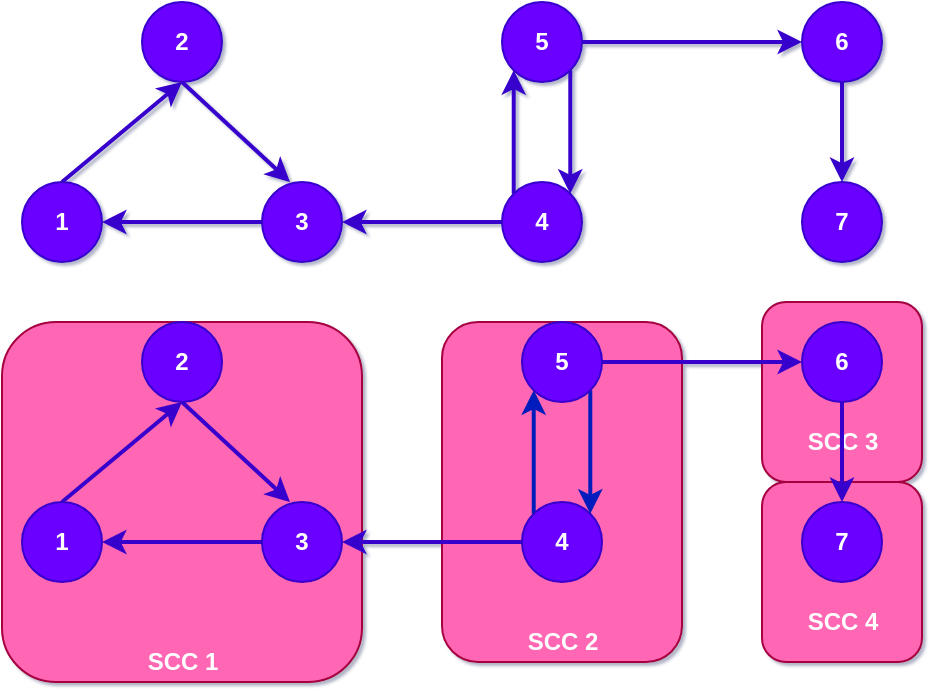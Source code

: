 <mxfile version="17.4.3" type="github" pages="2">
  <diagram id="jyOg7DbZCNSoTP-vZqJg" name="Page-1">
    <mxGraphModel dx="832" dy="452" grid="1" gridSize="10" guides="1" tooltips="1" connect="1" arrows="1" fold="1" page="1" pageScale="1" pageWidth="650" pageHeight="400" math="0" shadow="1">
      <root>
        <mxCell id="0" />
        <mxCell id="1" parent="0" />
        <mxCell id="vn-ZYICzLocqzYhnPnjY-5" value="" style="group;fontStyle=1" vertex="1" connectable="0" parent="1">
          <mxGeometry x="530" y="220" width="80" height="100" as="geometry" />
        </mxCell>
        <mxCell id="vn-ZYICzLocqzYhnPnjY-6" value="" style="whiteSpace=wrap;html=1;fillColor=#FF66B3;fontColor=#ffffff;strokeColor=#A50040;rounded=1;fontStyle=1" vertex="1" parent="vn-ZYICzLocqzYhnPnjY-5">
          <mxGeometry width="80" height="90" as="geometry" />
        </mxCell>
        <mxCell id="vn-ZYICzLocqzYhnPnjY-7" value="SCC 3" style="text;html=1;align=center;verticalAlign=middle;resizable=0;points=[];autosize=1;strokeColor=none;fillColor=none;fontColor=#FFFFFF;fontStyle=1" vertex="1" parent="vn-ZYICzLocqzYhnPnjY-5">
          <mxGeometry x="10" y="59.995" width="60" height="20" as="geometry" />
        </mxCell>
        <mxCell id="MnWBI0cI_bQ1-DApejmr-47" value="" style="group;fontStyle=1" parent="1" vertex="1" connectable="0">
          <mxGeometry x="530" y="310" width="80" height="100" as="geometry" />
        </mxCell>
        <mxCell id="MnWBI0cI_bQ1-DApejmr-48" value="" style="whiteSpace=wrap;html=1;fillColor=#FF66B3;fontColor=#ffffff;strokeColor=#A50040;rounded=1;fontStyle=1" parent="MnWBI0cI_bQ1-DApejmr-47" vertex="1">
          <mxGeometry width="80" height="90" as="geometry" />
        </mxCell>
        <mxCell id="MnWBI0cI_bQ1-DApejmr-49" value="SCC 4" style="text;html=1;align=center;verticalAlign=middle;resizable=0;points=[];autosize=1;strokeColor=none;fillColor=none;fontColor=#FFFFFF;fontStyle=1" parent="MnWBI0cI_bQ1-DApejmr-47" vertex="1">
          <mxGeometry x="10" y="59.995" width="60" height="20" as="geometry" />
        </mxCell>
        <mxCell id="MnWBI0cI_bQ1-DApejmr-46" value="" style="group;fontStyle=1" parent="1" vertex="1" connectable="0">
          <mxGeometry x="370" y="230" width="120" height="170" as="geometry" />
        </mxCell>
        <mxCell id="MnWBI0cI_bQ1-DApejmr-41" value="" style="whiteSpace=wrap;html=1;fillColor=#FF66B3;fontColor=#ffffff;strokeColor=#A50040;rounded=1;fontStyle=1" parent="MnWBI0cI_bQ1-DApejmr-46" vertex="1">
          <mxGeometry width="120" height="170" as="geometry" />
        </mxCell>
        <mxCell id="MnWBI0cI_bQ1-DApejmr-42" value="SCC 2" style="text;html=1;align=center;verticalAlign=middle;resizable=0;points=[];autosize=1;strokeColor=none;fillColor=none;fontColor=#FFFFFF;fontStyle=1" parent="MnWBI0cI_bQ1-DApejmr-46" vertex="1">
          <mxGeometry x="30" y="150" width="60" height="20" as="geometry" />
        </mxCell>
        <mxCell id="MnWBI0cI_bQ1-DApejmr-39" value="" style="whiteSpace=wrap;html=1;aspect=fixed;fillColor=#FF66B3;fontColor=#ffffff;strokeColor=#A50040;rounded=1;fontStyle=1" parent="1" vertex="1">
          <mxGeometry x="150" y="230" width="180" height="180" as="geometry" />
        </mxCell>
        <mxCell id="MnWBI0cI_bQ1-DApejmr-13" style="edgeStyle=none;rounded=0;orthogonalLoop=1;jettySize=auto;html=1;exitX=0.5;exitY=0;exitDx=0;exitDy=0;entryX=0.5;entryY=1;entryDx=0;entryDy=0;fillColor=#6a00ff;strokeColor=#3700CC;strokeWidth=2;fontStyle=1" parent="1" source="MnWBI0cI_bQ1-DApejmr-1" target="MnWBI0cI_bQ1-DApejmr-2" edge="1">
          <mxGeometry relative="1" as="geometry" />
        </mxCell>
        <mxCell id="MnWBI0cI_bQ1-DApejmr-1" value="1" style="ellipse;whiteSpace=wrap;html=1;aspect=fixed;fillColor=#6a00ff;fontColor=#ffffff;strokeColor=#3700CC;fontStyle=1" parent="1" vertex="1">
          <mxGeometry x="160" y="160" width="40" height="40" as="geometry" />
        </mxCell>
        <mxCell id="MnWBI0cI_bQ1-DApejmr-14" style="edgeStyle=none;rounded=0;orthogonalLoop=1;jettySize=auto;html=1;exitX=0.5;exitY=1;exitDx=0;exitDy=0;entryX=0.35;entryY=0;entryDx=0;entryDy=0;entryPerimeter=0;fillColor=#6a00ff;strokeColor=#3700CC;strokeWidth=2;fontStyle=1" parent="1" source="MnWBI0cI_bQ1-DApejmr-2" target="MnWBI0cI_bQ1-DApejmr-3" edge="1">
          <mxGeometry relative="1" as="geometry" />
        </mxCell>
        <mxCell id="MnWBI0cI_bQ1-DApejmr-2" value="2" style="ellipse;whiteSpace=wrap;html=1;aspect=fixed;fillColor=#6a00ff;fontColor=#ffffff;strokeColor=#3700CC;fontStyle=1" parent="1" vertex="1">
          <mxGeometry x="220" y="70" width="40" height="40" as="geometry" />
        </mxCell>
        <mxCell id="MnWBI0cI_bQ1-DApejmr-15" style="edgeStyle=none;rounded=0;orthogonalLoop=1;jettySize=auto;html=1;exitX=0;exitY=0.5;exitDx=0;exitDy=0;entryX=1;entryY=0.5;entryDx=0;entryDy=0;fillColor=#6a00ff;strokeColor=#3700CC;strokeWidth=2;fontStyle=1" parent="1" source="MnWBI0cI_bQ1-DApejmr-3" target="MnWBI0cI_bQ1-DApejmr-1" edge="1">
          <mxGeometry relative="1" as="geometry" />
        </mxCell>
        <mxCell id="MnWBI0cI_bQ1-DApejmr-16" style="edgeStyle=none;rounded=0;orthogonalLoop=1;jettySize=auto;html=1;exitX=0;exitY=0.5;exitDx=0;exitDy=0;entryX=1;entryY=0.5;entryDx=0;entryDy=0;fillColor=#6a00ff;strokeColor=#3700CC;strokeWidth=2;fontStyle=1" parent="1" source="MnWBI0cI_bQ1-DApejmr-4" target="MnWBI0cI_bQ1-DApejmr-3" edge="1">
          <mxGeometry relative="1" as="geometry" />
        </mxCell>
        <mxCell id="MnWBI0cI_bQ1-DApejmr-3" value="3" style="ellipse;whiteSpace=wrap;html=1;aspect=fixed;fillColor=#6a00ff;fontColor=#ffffff;strokeColor=#3700CC;fontStyle=1" parent="1" vertex="1">
          <mxGeometry x="280" y="160" width="40" height="40" as="geometry" />
        </mxCell>
        <mxCell id="gFZIBbrtFUvZKmesS7o2-1" style="edgeStyle=orthogonalEdgeStyle;rounded=0;orthogonalLoop=1;jettySize=auto;html=1;exitX=0;exitY=0;exitDx=0;exitDy=0;entryX=0;entryY=1;entryDx=0;entryDy=0;fillColor=#6a00ff;strokeColor=#3700CC;strokeWidth=2;fontStyle=1" edge="1" parent="1" source="MnWBI0cI_bQ1-DApejmr-4" target="MnWBI0cI_bQ1-DApejmr-5">
          <mxGeometry relative="1" as="geometry" />
        </mxCell>
        <mxCell id="MnWBI0cI_bQ1-DApejmr-4" value="4" style="ellipse;whiteSpace=wrap;html=1;aspect=fixed;fillColor=#6a00ff;fontColor=#ffffff;strokeColor=#3700CC;fontStyle=1" parent="1" vertex="1">
          <mxGeometry x="400" y="160" width="40" height="40" as="geometry" />
        </mxCell>
        <mxCell id="MnWBI0cI_bQ1-DApejmr-22" style="edgeStyle=none;rounded=0;orthogonalLoop=1;jettySize=auto;html=1;exitX=1;exitY=0.5;exitDx=0;exitDy=0;entryX=0;entryY=0.5;entryDx=0;entryDy=0;fillColor=#6a00ff;strokeColor=#3700CC;strokeWidth=2;fontStyle=1" parent="1" source="MnWBI0cI_bQ1-DApejmr-5" target="MnWBI0cI_bQ1-DApejmr-7" edge="1">
          <mxGeometry relative="1" as="geometry" />
        </mxCell>
        <mxCell id="gFZIBbrtFUvZKmesS7o2-2" style="edgeStyle=orthogonalEdgeStyle;rounded=0;orthogonalLoop=1;jettySize=auto;html=1;exitX=1;exitY=1;exitDx=0;exitDy=0;entryX=1;entryY=0;entryDx=0;entryDy=0;fillColor=#6a00ff;strokeColor=#3700CC;strokeWidth=2;fontStyle=1" edge="1" parent="1" source="MnWBI0cI_bQ1-DApejmr-5" target="MnWBI0cI_bQ1-DApejmr-4">
          <mxGeometry relative="1" as="geometry" />
        </mxCell>
        <mxCell id="MnWBI0cI_bQ1-DApejmr-5" value="5" style="ellipse;whiteSpace=wrap;html=1;aspect=fixed;fillColor=#6a00ff;fontColor=#ffffff;strokeColor=#3700CC;fontStyle=1" parent="1" vertex="1">
          <mxGeometry x="400" y="70" width="40" height="40" as="geometry" />
        </mxCell>
        <mxCell id="MnWBI0cI_bQ1-DApejmr-6" value="7" style="ellipse;whiteSpace=wrap;html=1;aspect=fixed;fillColor=#6a00ff;fontColor=#ffffff;strokeColor=#3700CC;fontStyle=1" parent="1" vertex="1">
          <mxGeometry x="550" y="160" width="40" height="40" as="geometry" />
        </mxCell>
        <mxCell id="MnWBI0cI_bQ1-DApejmr-23" style="edgeStyle=none;rounded=0;orthogonalLoop=1;jettySize=auto;html=1;exitX=0.5;exitY=1;exitDx=0;exitDy=0;entryX=0.5;entryY=0;entryDx=0;entryDy=0;fillColor=#6a00ff;strokeColor=#3700CC;strokeWidth=2;fontStyle=1" parent="1" source="MnWBI0cI_bQ1-DApejmr-7" target="MnWBI0cI_bQ1-DApejmr-6" edge="1">
          <mxGeometry relative="1" as="geometry" />
        </mxCell>
        <mxCell id="MnWBI0cI_bQ1-DApejmr-7" value="6" style="ellipse;whiteSpace=wrap;html=1;aspect=fixed;fillColor=#6a00ff;fontColor=#ffffff;strokeColor=#3700CC;fontStyle=1" parent="1" vertex="1">
          <mxGeometry x="550" y="70" width="40" height="40" as="geometry" />
        </mxCell>
        <mxCell id="MnWBI0cI_bQ1-DApejmr-24" style="edgeStyle=none;rounded=0;orthogonalLoop=1;jettySize=auto;html=1;exitX=0.5;exitY=0;exitDx=0;exitDy=0;entryX=0.5;entryY=1;entryDx=0;entryDy=0;fillColor=#6a00ff;strokeColor=#3700CC;strokeWidth=2;fontStyle=1" parent="1" source="MnWBI0cI_bQ1-DApejmr-25" target="MnWBI0cI_bQ1-DApejmr-27" edge="1">
          <mxGeometry relative="1" as="geometry" />
        </mxCell>
        <mxCell id="MnWBI0cI_bQ1-DApejmr-25" value="1" style="ellipse;whiteSpace=wrap;html=1;aspect=fixed;fillColor=#6a00ff;fontColor=#ffffff;strokeColor=#3700CC;fontStyle=1" parent="1" vertex="1">
          <mxGeometry x="160" y="320" width="40" height="40" as="geometry" />
        </mxCell>
        <mxCell id="MnWBI0cI_bQ1-DApejmr-26" style="edgeStyle=none;rounded=0;orthogonalLoop=1;jettySize=auto;html=1;exitX=0.5;exitY=1;exitDx=0;exitDy=0;entryX=0.35;entryY=0;entryDx=0;entryDy=0;entryPerimeter=0;fillColor=#6a00ff;strokeColor=#3700CC;strokeWidth=2;fontStyle=1" parent="1" source="MnWBI0cI_bQ1-DApejmr-27" target="MnWBI0cI_bQ1-DApejmr-30" edge="1">
          <mxGeometry relative="1" as="geometry" />
        </mxCell>
        <mxCell id="MnWBI0cI_bQ1-DApejmr-27" value="2" style="ellipse;whiteSpace=wrap;html=1;aspect=fixed;fillColor=#6a00ff;fontColor=#ffffff;strokeColor=#3700CC;fontStyle=1" parent="1" vertex="1">
          <mxGeometry x="220" y="230" width="40" height="40" as="geometry" />
        </mxCell>
        <mxCell id="MnWBI0cI_bQ1-DApejmr-28" style="edgeStyle=none;rounded=0;orthogonalLoop=1;jettySize=auto;html=1;exitX=0;exitY=0.5;exitDx=0;exitDy=0;entryX=1;entryY=0.5;entryDx=0;entryDy=0;fillColor=#6a00ff;strokeColor=#3700CC;strokeWidth=2;fontStyle=1" parent="1" source="MnWBI0cI_bQ1-DApejmr-30" target="MnWBI0cI_bQ1-DApejmr-25" edge="1">
          <mxGeometry relative="1" as="geometry" />
        </mxCell>
        <mxCell id="MnWBI0cI_bQ1-DApejmr-29" style="edgeStyle=none;rounded=0;orthogonalLoop=1;jettySize=auto;html=1;exitX=0;exitY=0.5;exitDx=0;exitDy=0;fillColor=#6a00ff;strokeColor=#3700CC;strokeWidth=2;fontStyle=1;entryX=1;entryY=0.5;entryDx=0;entryDy=0;" parent="1" source="MnWBI0cI_bQ1-DApejmr-32" target="MnWBI0cI_bQ1-DApejmr-30" edge="1">
          <mxGeometry relative="1" as="geometry">
            <mxPoint x="350" y="390" as="targetPoint" />
          </mxGeometry>
        </mxCell>
        <mxCell id="MnWBI0cI_bQ1-DApejmr-30" value="3" style="ellipse;whiteSpace=wrap;html=1;aspect=fixed;fillColor=#6a00ff;fontColor=#ffffff;strokeColor=#3700CC;fontStyle=1" parent="1" vertex="1">
          <mxGeometry x="280" y="320" width="40" height="40" as="geometry" />
        </mxCell>
        <mxCell id="gFZIBbrtFUvZKmesS7o2-3" style="edgeStyle=orthogonalEdgeStyle;rounded=0;orthogonalLoop=1;jettySize=auto;html=1;exitX=0;exitY=0;exitDx=0;exitDy=0;entryX=0;entryY=1;entryDx=0;entryDy=0;fillColor=#0050ef;strokeColor=#001DBC;strokeWidth=2;fontStyle=1" edge="1" parent="1" source="MnWBI0cI_bQ1-DApejmr-32" target="MnWBI0cI_bQ1-DApejmr-35">
          <mxGeometry relative="1" as="geometry" />
        </mxCell>
        <mxCell id="MnWBI0cI_bQ1-DApejmr-32" value="4" style="ellipse;whiteSpace=wrap;html=1;aspect=fixed;fillColor=#6a00ff;fontColor=#ffffff;strokeColor=#3700CC;fontStyle=1" parent="1" vertex="1">
          <mxGeometry x="410" y="320" width="40" height="40" as="geometry" />
        </mxCell>
        <mxCell id="MnWBI0cI_bQ1-DApejmr-34" style="edgeStyle=none;rounded=0;orthogonalLoop=1;jettySize=auto;html=1;exitX=1;exitY=0.5;exitDx=0;exitDy=0;entryX=0;entryY=0.5;entryDx=0;entryDy=0;fillColor=#6a00ff;strokeColor=#3700CC;strokeWidth=2;fontStyle=1" parent="1" source="MnWBI0cI_bQ1-DApejmr-35" target="MnWBI0cI_bQ1-DApejmr-38" edge="1">
          <mxGeometry relative="1" as="geometry" />
        </mxCell>
        <mxCell id="gFZIBbrtFUvZKmesS7o2-4" style="edgeStyle=orthogonalEdgeStyle;rounded=0;orthogonalLoop=1;jettySize=auto;html=1;exitX=1;exitY=1;exitDx=0;exitDy=0;entryX=1;entryY=0;entryDx=0;entryDy=0;fillColor=#0050ef;strokeColor=#001DBC;strokeWidth=2;fontStyle=1" edge="1" parent="1" source="MnWBI0cI_bQ1-DApejmr-35" target="MnWBI0cI_bQ1-DApejmr-32">
          <mxGeometry relative="1" as="geometry" />
        </mxCell>
        <mxCell id="MnWBI0cI_bQ1-DApejmr-35" value="5" style="ellipse;whiteSpace=wrap;html=1;aspect=fixed;fillColor=#6a00ff;fontColor=#ffffff;strokeColor=#3700CC;fontStyle=1" parent="1" vertex="1">
          <mxGeometry x="410" y="230" width="40" height="40" as="geometry" />
        </mxCell>
        <mxCell id="MnWBI0cI_bQ1-DApejmr-36" value="7" style="ellipse;whiteSpace=wrap;html=1;aspect=fixed;fillColor=#6a00ff;fontColor=#ffffff;strokeColor=#3700CC;fontStyle=1" parent="1" vertex="1">
          <mxGeometry x="550" y="320" width="40" height="40" as="geometry" />
        </mxCell>
        <mxCell id="MnWBI0cI_bQ1-DApejmr-37" style="edgeStyle=none;rounded=0;orthogonalLoop=1;jettySize=auto;html=1;exitX=0.5;exitY=1;exitDx=0;exitDy=0;entryX=0.5;entryY=0;entryDx=0;entryDy=0;fillColor=#6a00ff;strokeColor=#3700CC;strokeWidth=2;fontStyle=1" parent="1" source="MnWBI0cI_bQ1-DApejmr-38" target="MnWBI0cI_bQ1-DApejmr-36" edge="1">
          <mxGeometry relative="1" as="geometry" />
        </mxCell>
        <mxCell id="MnWBI0cI_bQ1-DApejmr-38" value="6" style="ellipse;whiteSpace=wrap;html=1;aspect=fixed;fillColor=#6a00ff;fontColor=#ffffff;strokeColor=#3700CC;fontStyle=1" parent="1" vertex="1">
          <mxGeometry x="550" y="230" width="40" height="40" as="geometry" />
        </mxCell>
        <mxCell id="MnWBI0cI_bQ1-DApejmr-40" value="SCC 1" style="text;html=1;align=center;verticalAlign=middle;resizable=0;points=[];autosize=1;strokeColor=none;fillColor=none;fontColor=#FFFFFF;fontStyle=1" parent="1" vertex="1">
          <mxGeometry x="210" y="390" width="60" height="20" as="geometry" />
        </mxCell>
      </root>
    </mxGraphModel>
  </diagram>
  <diagram id="4qZkHW3CMmQhym9I4rIx" name="Page-2">
    <mxGraphModel dx="832" dy="452" grid="1" gridSize="10" guides="1" tooltips="1" connect="1" arrows="1" fold="1" page="1" pageScale="1" pageWidth="650" pageHeight="400" math="0" shadow="1">
      <root>
        <mxCell id="0" />
        <mxCell id="1" parent="0" />
        <mxCell id="rXQ8MN1udcCvYr2YNXQs-1" value="" style="group;fontStyle=1" vertex="1" connectable="0" parent="1">
          <mxGeometry x="530" y="220" width="80" height="100" as="geometry" />
        </mxCell>
        <mxCell id="rXQ8MN1udcCvYr2YNXQs-2" value="" style="whiteSpace=wrap;html=1;fillColor=#FF66B3;fontColor=#ffffff;strokeColor=#A50040;rounded=1;fontStyle=1" vertex="1" parent="rXQ8MN1udcCvYr2YNXQs-1">
          <mxGeometry width="80" height="90" as="geometry" />
        </mxCell>
        <mxCell id="rXQ8MN1udcCvYr2YNXQs-3" value="SCC 3" style="text;html=1;align=center;verticalAlign=middle;resizable=0;points=[];autosize=1;strokeColor=none;fillColor=none;fontColor=#FFFFFF;fontStyle=1" vertex="1" parent="rXQ8MN1udcCvYr2YNXQs-1">
          <mxGeometry x="10" y="59.995" width="60" height="20" as="geometry" />
        </mxCell>
        <mxCell id="rXQ8MN1udcCvYr2YNXQs-4" value="" style="group;fontStyle=1" vertex="1" connectable="0" parent="1">
          <mxGeometry x="530" y="310" width="80" height="100" as="geometry" />
        </mxCell>
        <mxCell id="rXQ8MN1udcCvYr2YNXQs-5" value="" style="whiteSpace=wrap;html=1;fillColor=#FF66B3;fontColor=#ffffff;strokeColor=#A50040;rounded=1;fontStyle=1" vertex="1" parent="rXQ8MN1udcCvYr2YNXQs-4">
          <mxGeometry width="80" height="90" as="geometry" />
        </mxCell>
        <mxCell id="rXQ8MN1udcCvYr2YNXQs-6" value="SCC 4" style="text;html=1;align=center;verticalAlign=middle;resizable=0;points=[];autosize=1;strokeColor=none;fillColor=none;fontColor=#FFFFFF;fontStyle=1" vertex="1" parent="rXQ8MN1udcCvYr2YNXQs-4">
          <mxGeometry x="10" y="59.995" width="60" height="20" as="geometry" />
        </mxCell>
        <mxCell id="rXQ8MN1udcCvYr2YNXQs-7" value="" style="group;fontStyle=1" vertex="1" connectable="0" parent="1">
          <mxGeometry x="370" y="230" width="120" height="170" as="geometry" />
        </mxCell>
        <mxCell id="rXQ8MN1udcCvYr2YNXQs-8" value="" style="whiteSpace=wrap;html=1;fillColor=#FF66B3;fontColor=#ffffff;strokeColor=#A50040;rounded=1;fontStyle=1" vertex="1" parent="rXQ8MN1udcCvYr2YNXQs-7">
          <mxGeometry width="120" height="170" as="geometry" />
        </mxCell>
        <mxCell id="rXQ8MN1udcCvYr2YNXQs-9" value="SCC 2" style="text;html=1;align=center;verticalAlign=middle;resizable=0;points=[];autosize=1;strokeColor=none;fillColor=none;fontColor=#FFFFFF;fontStyle=1" vertex="1" parent="rXQ8MN1udcCvYr2YNXQs-7">
          <mxGeometry x="30" y="150" width="60" height="20" as="geometry" />
        </mxCell>
        <mxCell id="rXQ8MN1udcCvYr2YNXQs-10" value="" style="whiteSpace=wrap;html=1;aspect=fixed;fillColor=#FF66B3;fontColor=#ffffff;strokeColor=#A50040;rounded=1;fontStyle=1" vertex="1" parent="1">
          <mxGeometry x="150" y="230" width="180" height="180" as="geometry" />
        </mxCell>
        <mxCell id="rXQ8MN1udcCvYr2YNXQs-11" style="edgeStyle=none;rounded=0;orthogonalLoop=1;jettySize=auto;html=1;exitX=0.5;exitY=0;exitDx=0;exitDy=0;entryX=0.5;entryY=1;entryDx=0;entryDy=0;fillColor=#6a00ff;strokeColor=#3700CC;strokeWidth=2;fontStyle=1;startArrow=classic;startFill=1;endArrow=none;endFill=0;" edge="1" parent="1" source="rXQ8MN1udcCvYr2YNXQs-12" target="rXQ8MN1udcCvYr2YNXQs-14">
          <mxGeometry relative="1" as="geometry" />
        </mxCell>
        <mxCell id="rXQ8MN1udcCvYr2YNXQs-12" value="1" style="ellipse;whiteSpace=wrap;html=1;aspect=fixed;fillColor=#6a00ff;fontColor=#ffffff;strokeColor=#3700CC;fontStyle=1" vertex="1" parent="1">
          <mxGeometry x="160" y="160" width="40" height="40" as="geometry" />
        </mxCell>
        <mxCell id="rXQ8MN1udcCvYr2YNXQs-13" style="edgeStyle=none;rounded=0;orthogonalLoop=1;jettySize=auto;html=1;exitX=0.5;exitY=1;exitDx=0;exitDy=0;entryX=0.35;entryY=0;entryDx=0;entryDy=0;entryPerimeter=0;fillColor=#6a00ff;strokeColor=#3700CC;strokeWidth=2;fontStyle=1;startArrow=classic;startFill=1;endArrow=none;endFill=0;" edge="1" parent="1" source="rXQ8MN1udcCvYr2YNXQs-14" target="rXQ8MN1udcCvYr2YNXQs-17">
          <mxGeometry relative="1" as="geometry" />
        </mxCell>
        <mxCell id="rXQ8MN1udcCvYr2YNXQs-14" value="2" style="ellipse;whiteSpace=wrap;html=1;aspect=fixed;fillColor=#6a00ff;fontColor=#ffffff;strokeColor=#3700CC;fontStyle=1" vertex="1" parent="1">
          <mxGeometry x="220" y="70" width="40" height="40" as="geometry" />
        </mxCell>
        <mxCell id="rXQ8MN1udcCvYr2YNXQs-15" style="edgeStyle=none;rounded=0;orthogonalLoop=1;jettySize=auto;html=1;exitX=0;exitY=0.5;exitDx=0;exitDy=0;entryX=1;entryY=0.5;entryDx=0;entryDy=0;fillColor=#6a00ff;strokeColor=#3700CC;strokeWidth=2;fontStyle=1;startArrow=classic;startFill=1;endArrow=none;endFill=0;" edge="1" parent="1" source="rXQ8MN1udcCvYr2YNXQs-17" target="rXQ8MN1udcCvYr2YNXQs-12">
          <mxGeometry relative="1" as="geometry" />
        </mxCell>
        <mxCell id="rXQ8MN1udcCvYr2YNXQs-17" value="3" style="ellipse;whiteSpace=wrap;html=1;aspect=fixed;fillColor=#6a00ff;fontColor=#ffffff;strokeColor=#3700CC;fontStyle=1" vertex="1" parent="1">
          <mxGeometry x="280" y="160" width="40" height="40" as="geometry" />
        </mxCell>
        <mxCell id="rXQ8MN1udcCvYr2YNXQs-18" style="edgeStyle=orthogonalEdgeStyle;rounded=0;orthogonalLoop=1;jettySize=auto;html=1;exitX=0;exitY=0;exitDx=0;exitDy=0;entryX=0;entryY=1;entryDx=0;entryDy=0;fillColor=#6a00ff;strokeColor=#3700CC;strokeWidth=2;fontStyle=1;startArrow=classic;startFill=1;endArrow=none;endFill=0;" edge="1" parent="1" source="rXQ8MN1udcCvYr2YNXQs-19" target="rXQ8MN1udcCvYr2YNXQs-22">
          <mxGeometry relative="1" as="geometry" />
        </mxCell>
        <mxCell id="rXQ8MN1udcCvYr2YNXQs-19" value="4" style="ellipse;whiteSpace=wrap;html=1;aspect=fixed;fillColor=#6a00ff;fontColor=#ffffff;strokeColor=#3700CC;fontStyle=1" vertex="1" parent="1">
          <mxGeometry x="400" y="160" width="40" height="40" as="geometry" />
        </mxCell>
        <mxCell id="rXQ8MN1udcCvYr2YNXQs-20" style="edgeStyle=none;rounded=0;orthogonalLoop=1;jettySize=auto;html=1;exitX=1;exitY=0.5;exitDx=0;exitDy=0;entryX=0;entryY=0.5;entryDx=0;entryDy=0;fillColor=#6a00ff;strokeColor=#3700CC;strokeWidth=2;fontStyle=1;startArrow=classic;startFill=1;endArrow=none;endFill=0;" edge="1" parent="1" source="rXQ8MN1udcCvYr2YNXQs-22" target="rXQ8MN1udcCvYr2YNXQs-25">
          <mxGeometry relative="1" as="geometry" />
        </mxCell>
        <mxCell id="rXQ8MN1udcCvYr2YNXQs-21" style="edgeStyle=orthogonalEdgeStyle;rounded=0;orthogonalLoop=1;jettySize=auto;html=1;exitX=1;exitY=1;exitDx=0;exitDy=0;entryX=1;entryY=0;entryDx=0;entryDy=0;fillColor=#6a00ff;strokeColor=#3700CC;strokeWidth=2;fontStyle=1;startArrow=classic;startFill=1;endArrow=none;endFill=0;" edge="1" parent="1" source="rXQ8MN1udcCvYr2YNXQs-22" target="rXQ8MN1udcCvYr2YNXQs-19">
          <mxGeometry relative="1" as="geometry" />
        </mxCell>
        <mxCell id="rXQ8MN1udcCvYr2YNXQs-22" value="5" style="ellipse;whiteSpace=wrap;html=1;aspect=fixed;fillColor=#6a00ff;fontColor=#ffffff;strokeColor=#3700CC;fontStyle=1" vertex="1" parent="1">
          <mxGeometry x="400" y="70" width="40" height="40" as="geometry" />
        </mxCell>
        <mxCell id="rXQ8MN1udcCvYr2YNXQs-23" value="7" style="ellipse;whiteSpace=wrap;html=1;aspect=fixed;fillColor=#6a00ff;fontColor=#ffffff;strokeColor=#3700CC;fontStyle=1" vertex="1" parent="1">
          <mxGeometry x="550" y="160" width="40" height="40" as="geometry" />
        </mxCell>
        <mxCell id="rXQ8MN1udcCvYr2YNXQs-24" style="edgeStyle=none;rounded=0;orthogonalLoop=1;jettySize=auto;html=1;exitX=0.5;exitY=1;exitDx=0;exitDy=0;entryX=0.5;entryY=0;entryDx=0;entryDy=0;fillColor=#6a00ff;strokeColor=#3700CC;strokeWidth=2;fontStyle=1;startArrow=classic;startFill=1;endArrow=none;endFill=0;" edge="1" parent="1" source="rXQ8MN1udcCvYr2YNXQs-25" target="rXQ8MN1udcCvYr2YNXQs-23">
          <mxGeometry relative="1" as="geometry" />
        </mxCell>
        <mxCell id="rXQ8MN1udcCvYr2YNXQs-25" value="6" style="ellipse;whiteSpace=wrap;html=1;aspect=fixed;fillColor=#6a00ff;fontColor=#ffffff;strokeColor=#3700CC;fontStyle=1" vertex="1" parent="1">
          <mxGeometry x="550" y="70" width="40" height="40" as="geometry" />
        </mxCell>
        <mxCell id="rXQ8MN1udcCvYr2YNXQs-26" style="edgeStyle=none;rounded=0;orthogonalLoop=1;jettySize=auto;html=1;exitX=0.5;exitY=0;exitDx=0;exitDy=0;entryX=0.5;entryY=1;entryDx=0;entryDy=0;fillColor=#6a00ff;strokeColor=#3700CC;strokeWidth=2;fontStyle=1;startArrow=classic;startFill=1;endArrow=none;endFill=0;" edge="1" parent="1" source="rXQ8MN1udcCvYr2YNXQs-27" target="rXQ8MN1udcCvYr2YNXQs-29">
          <mxGeometry relative="1" as="geometry" />
        </mxCell>
        <mxCell id="rXQ8MN1udcCvYr2YNXQs-27" value="1" style="ellipse;whiteSpace=wrap;html=1;aspect=fixed;fillColor=#6a00ff;fontColor=#ffffff;strokeColor=#3700CC;fontStyle=1" vertex="1" parent="1">
          <mxGeometry x="160" y="320" width="40" height="40" as="geometry" />
        </mxCell>
        <mxCell id="rXQ8MN1udcCvYr2YNXQs-28" style="edgeStyle=none;rounded=0;orthogonalLoop=1;jettySize=auto;html=1;exitX=0.5;exitY=1;exitDx=0;exitDy=0;entryX=0.35;entryY=0;entryDx=0;entryDy=0;entryPerimeter=0;fillColor=#6a00ff;strokeColor=#3700CC;strokeWidth=2;fontStyle=1;startArrow=classic;startFill=1;endArrow=none;endFill=0;" edge="1" parent="1" source="rXQ8MN1udcCvYr2YNXQs-29" target="rXQ8MN1udcCvYr2YNXQs-32">
          <mxGeometry relative="1" as="geometry" />
        </mxCell>
        <mxCell id="rXQ8MN1udcCvYr2YNXQs-29" value="2" style="ellipse;whiteSpace=wrap;html=1;aspect=fixed;fillColor=#6a00ff;fontColor=#ffffff;strokeColor=#3700CC;fontStyle=1" vertex="1" parent="1">
          <mxGeometry x="220" y="230" width="40" height="40" as="geometry" />
        </mxCell>
        <mxCell id="rXQ8MN1udcCvYr2YNXQs-30" style="edgeStyle=none;rounded=0;orthogonalLoop=1;jettySize=auto;html=1;exitX=0;exitY=0.5;exitDx=0;exitDy=0;entryX=1;entryY=0.5;entryDx=0;entryDy=0;fillColor=#6a00ff;strokeColor=#3700CC;strokeWidth=2;fontStyle=1;startArrow=classic;startFill=1;endArrow=none;endFill=0;" edge="1" parent="1" source="rXQ8MN1udcCvYr2YNXQs-32" target="rXQ8MN1udcCvYr2YNXQs-27">
          <mxGeometry relative="1" as="geometry" />
        </mxCell>
        <mxCell id="rXQ8MN1udcCvYr2YNXQs-31" style="edgeStyle=none;rounded=0;orthogonalLoop=1;jettySize=auto;html=1;exitX=0;exitY=0.5;exitDx=0;exitDy=0;fillColor=#6a00ff;strokeColor=#3700CC;strokeWidth=2;fontStyle=1;entryX=1;entryY=0.5;entryDx=0;entryDy=0;startArrow=classic;startFill=1;endArrow=none;endFill=0;" edge="1" parent="1" source="rXQ8MN1udcCvYr2YNXQs-34" target="rXQ8MN1udcCvYr2YNXQs-32">
          <mxGeometry relative="1" as="geometry">
            <mxPoint x="350" y="390" as="targetPoint" />
          </mxGeometry>
        </mxCell>
        <mxCell id="rXQ8MN1udcCvYr2YNXQs-32" value="3" style="ellipse;whiteSpace=wrap;html=1;aspect=fixed;fillColor=#6a00ff;fontColor=#ffffff;strokeColor=#3700CC;fontStyle=1" vertex="1" parent="1">
          <mxGeometry x="280" y="320" width="40" height="40" as="geometry" />
        </mxCell>
        <mxCell id="rXQ8MN1udcCvYr2YNXQs-33" style="edgeStyle=orthogonalEdgeStyle;rounded=0;orthogonalLoop=1;jettySize=auto;html=1;exitX=0;exitY=0;exitDx=0;exitDy=0;entryX=0;entryY=1;entryDx=0;entryDy=0;fillColor=#0050ef;strokeColor=#001DBC;strokeWidth=2;fontStyle=1;startArrow=classic;startFill=1;endArrow=none;endFill=0;" edge="1" parent="1" source="rXQ8MN1udcCvYr2YNXQs-34" target="rXQ8MN1udcCvYr2YNXQs-37">
          <mxGeometry relative="1" as="geometry" />
        </mxCell>
        <mxCell id="rXQ8MN1udcCvYr2YNXQs-34" value="4" style="ellipse;whiteSpace=wrap;html=1;aspect=fixed;fillColor=#6a00ff;fontColor=#ffffff;strokeColor=#3700CC;fontStyle=1" vertex="1" parent="1">
          <mxGeometry x="410" y="320" width="40" height="40" as="geometry" />
        </mxCell>
        <mxCell id="rXQ8MN1udcCvYr2YNXQs-35" style="edgeStyle=none;rounded=0;orthogonalLoop=1;jettySize=auto;html=1;exitX=1;exitY=0.5;exitDx=0;exitDy=0;entryX=0;entryY=0.5;entryDx=0;entryDy=0;fillColor=#6a00ff;strokeColor=#3700CC;strokeWidth=2;fontStyle=1;startArrow=classic;startFill=1;endArrow=none;endFill=0;" edge="1" parent="1" source="rXQ8MN1udcCvYr2YNXQs-37" target="rXQ8MN1udcCvYr2YNXQs-40">
          <mxGeometry relative="1" as="geometry" />
        </mxCell>
        <mxCell id="rXQ8MN1udcCvYr2YNXQs-36" style="edgeStyle=orthogonalEdgeStyle;rounded=0;orthogonalLoop=1;jettySize=auto;html=1;exitX=1;exitY=1;exitDx=0;exitDy=0;entryX=1;entryY=0;entryDx=0;entryDy=0;fillColor=#0050ef;strokeColor=#001DBC;strokeWidth=2;fontStyle=1;startArrow=classic;startFill=1;endArrow=none;endFill=0;" edge="1" parent="1" source="rXQ8MN1udcCvYr2YNXQs-37" target="rXQ8MN1udcCvYr2YNXQs-34">
          <mxGeometry relative="1" as="geometry" />
        </mxCell>
        <mxCell id="rXQ8MN1udcCvYr2YNXQs-37" value="5" style="ellipse;whiteSpace=wrap;html=1;aspect=fixed;fillColor=#6a00ff;fontColor=#ffffff;strokeColor=#3700CC;fontStyle=1" vertex="1" parent="1">
          <mxGeometry x="410" y="230" width="40" height="40" as="geometry" />
        </mxCell>
        <mxCell id="rXQ8MN1udcCvYr2YNXQs-38" value="7" style="ellipse;whiteSpace=wrap;html=1;aspect=fixed;fillColor=#6a00ff;fontColor=#ffffff;strokeColor=#3700CC;fontStyle=1" vertex="1" parent="1">
          <mxGeometry x="550" y="320" width="40" height="40" as="geometry" />
        </mxCell>
        <mxCell id="rXQ8MN1udcCvYr2YNXQs-39" style="edgeStyle=none;rounded=0;orthogonalLoop=1;jettySize=auto;html=1;exitX=0.5;exitY=1;exitDx=0;exitDy=0;entryX=0.5;entryY=0;entryDx=0;entryDy=0;fillColor=#6a00ff;strokeColor=#3700CC;strokeWidth=2;fontStyle=1;startArrow=classic;startFill=1;endArrow=none;endFill=0;" edge="1" parent="1" source="rXQ8MN1udcCvYr2YNXQs-40" target="rXQ8MN1udcCvYr2YNXQs-38">
          <mxGeometry relative="1" as="geometry" />
        </mxCell>
        <mxCell id="rXQ8MN1udcCvYr2YNXQs-40" value="6" style="ellipse;whiteSpace=wrap;html=1;aspect=fixed;fillColor=#6a00ff;fontColor=#ffffff;strokeColor=#3700CC;fontStyle=1" vertex="1" parent="1">
          <mxGeometry x="550" y="230" width="40" height="40" as="geometry" />
        </mxCell>
        <mxCell id="rXQ8MN1udcCvYr2YNXQs-41" value="SCC 1" style="text;html=1;align=center;verticalAlign=middle;resizable=0;points=[];autosize=1;strokeColor=none;fillColor=none;fontColor=#FFFFFF;fontStyle=1" vertex="1" parent="1">
          <mxGeometry x="210" y="390" width="60" height="20" as="geometry" />
        </mxCell>
        <mxCell id="rXQ8MN1udcCvYr2YNXQs-42" style="edgeStyle=none;rounded=0;orthogonalLoop=1;jettySize=auto;html=1;fillColor=#6a00ff;strokeColor=#3700CC;strokeWidth=2;fontStyle=1;startArrow=classic;startFill=1;endArrow=none;endFill=0;exitX=0;exitY=0.5;exitDx=0;exitDy=0;entryX=1;entryY=0.5;entryDx=0;entryDy=0;" edge="1" parent="1" source="rXQ8MN1udcCvYr2YNXQs-19" target="rXQ8MN1udcCvYr2YNXQs-17">
          <mxGeometry relative="1" as="geometry">
            <mxPoint x="320" y="180" as="targetPoint" />
            <mxPoint x="400" y="180" as="sourcePoint" />
          </mxGeometry>
        </mxCell>
      </root>
    </mxGraphModel>
  </diagram>
</mxfile>
